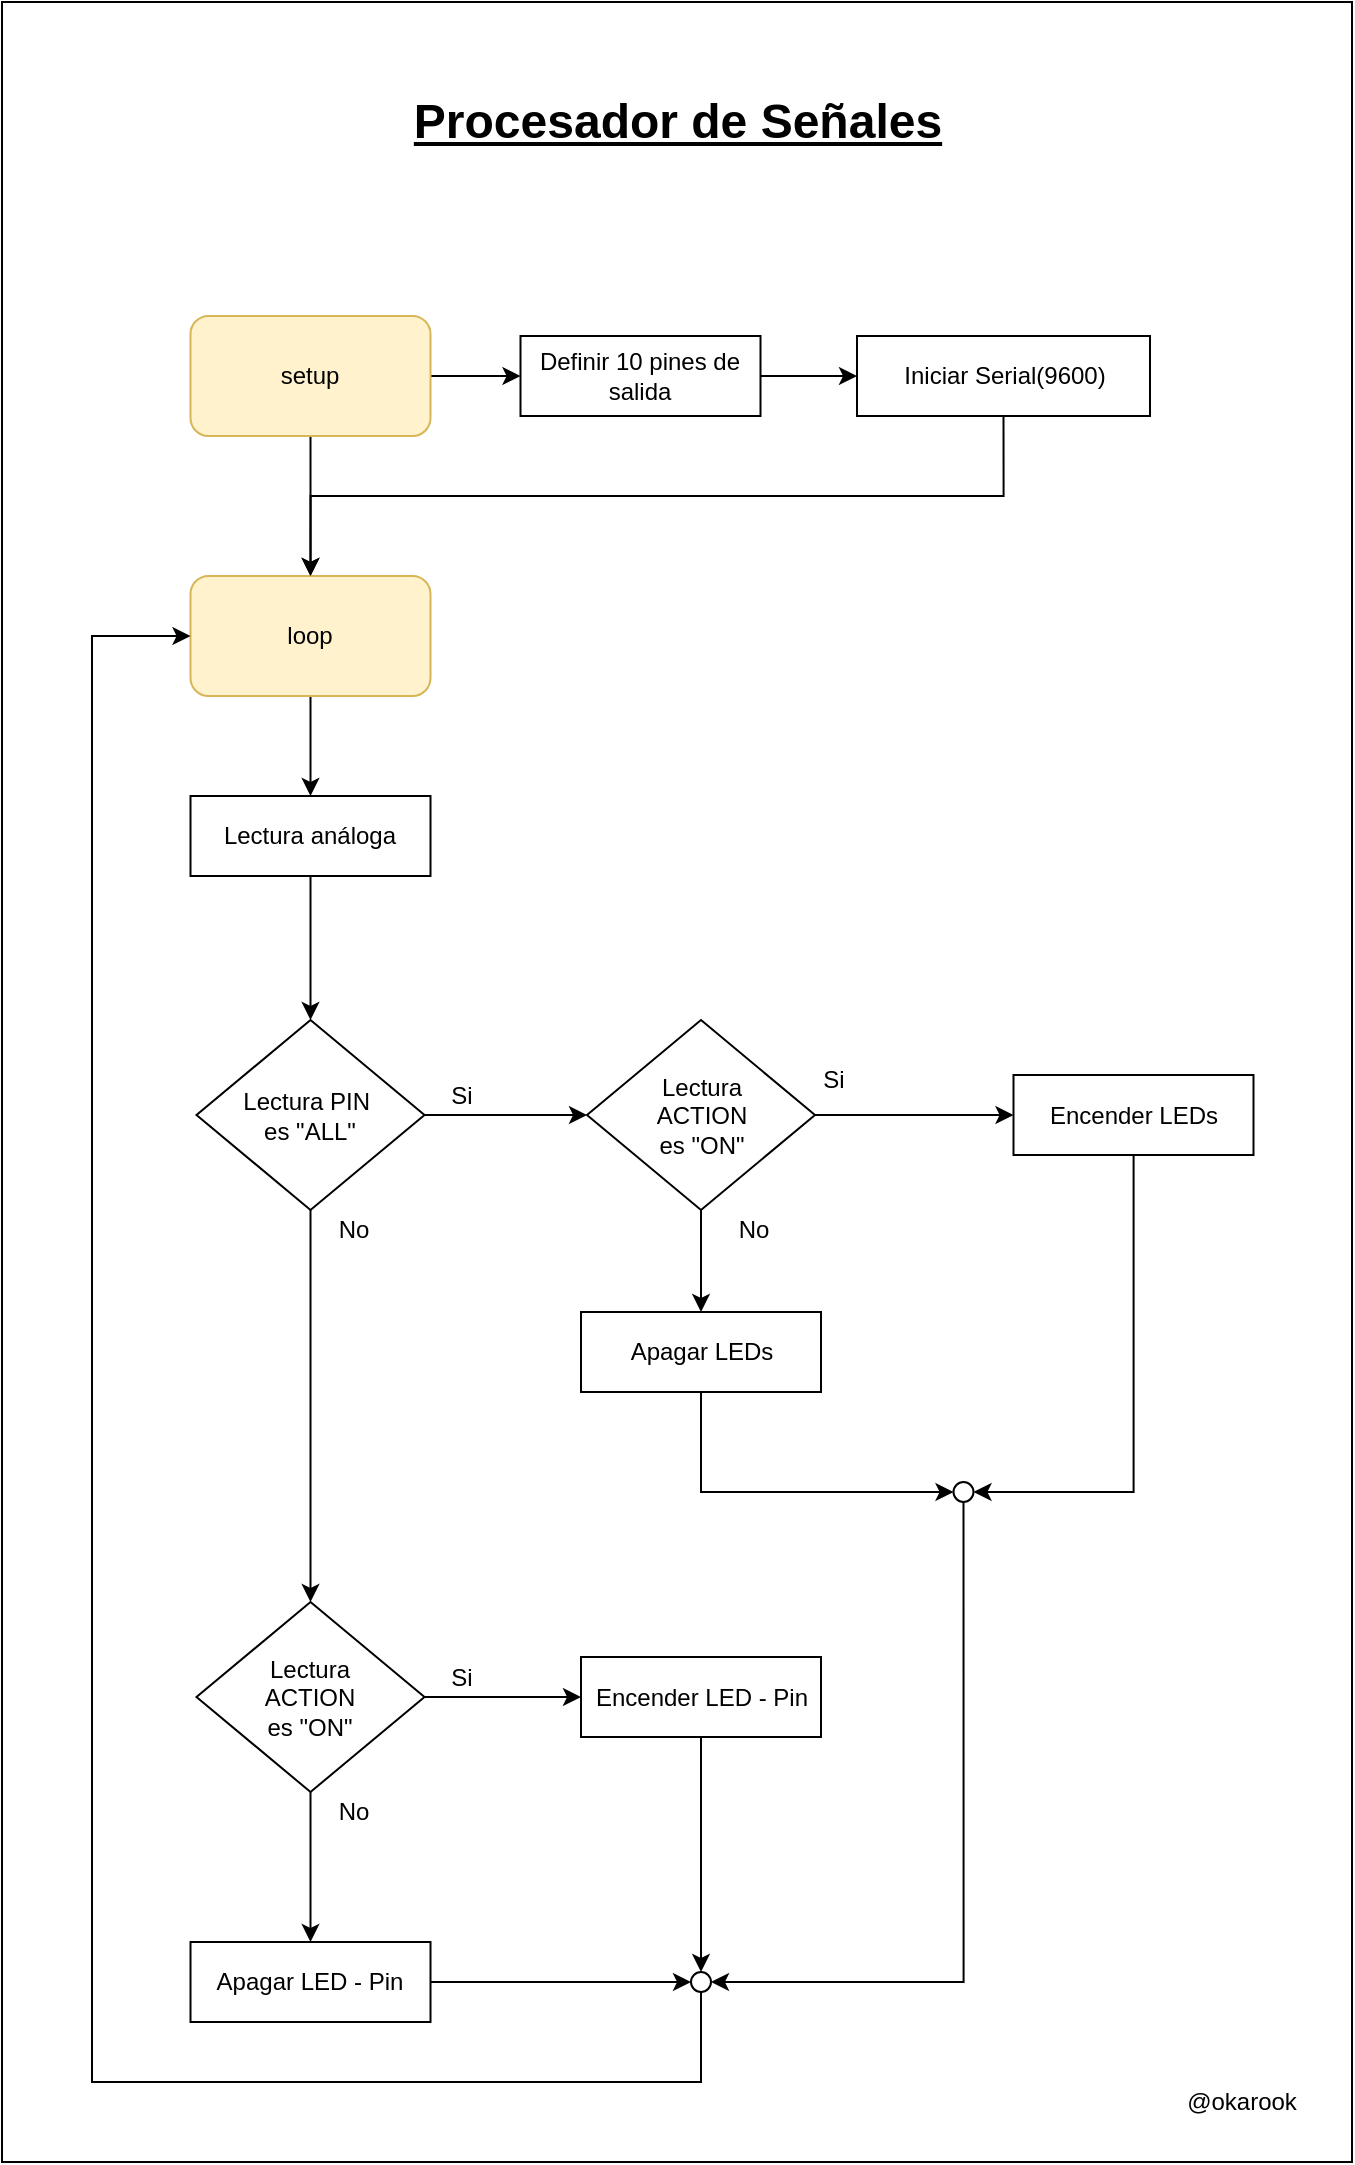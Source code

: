 <mxfile version="13.6.5">
    <diagram id="Qwb1rF_dMpi1wpGuuUVu" name="diagram">
        <mxGraphModel dx="545" dy="643" grid="1" gridSize="10" guides="1" tooltips="1" connect="1" arrows="1" fold="1" page="1" pageScale="1" pageWidth="850" pageHeight="1100" math="0" shadow="0">
            <root>
                <mxCell id="0"/>
                <mxCell id="1" parent="0"/>
                <mxCell id="3" value="" style="rounded=0;whiteSpace=wrap;html=1;" parent="1" vertex="1">
                    <mxGeometry x="55" y="40" width="675" height="1080" as="geometry"/>
                </mxCell>
                <mxCell id="G4ZIIX9ekKNboTHv59yJ-3" style="edgeStyle=orthogonalEdgeStyle;rounded=0;orthogonalLoop=1;jettySize=auto;html=1;" parent="1" source="G4ZIIX9ekKNboTHv59yJ-1" target="G4ZIIX9ekKNboTHv59yJ-4" edge="1">
                    <mxGeometry relative="1" as="geometry">
                        <mxPoint x="209.25" y="297" as="targetPoint"/>
                    </mxGeometry>
                </mxCell>
                <mxCell id="G4ZIIX9ekKNboTHv59yJ-8" style="edgeStyle=orthogonalEdgeStyle;rounded=0;orthogonalLoop=1;jettySize=auto;html=1;entryX=0.5;entryY=0;entryDx=0;entryDy=0;" parent="1" source="G4ZIIX9ekKNboTHv59yJ-1" target="G4ZIIX9ekKNboTHv59yJ-2" edge="1">
                    <mxGeometry relative="1" as="geometry"/>
                </mxCell>
                <mxCell id="G4ZIIX9ekKNboTHv59yJ-1" value="&lt;font color=&quot;#030303&quot;&gt;setup&lt;/font&gt;" style="rounded=1;whiteSpace=wrap;html=1;fillColor=#fff2cc;strokeColor=#d6b656;" parent="1" vertex="1">
                    <mxGeometry x="149.25" y="197" width="120" height="60" as="geometry"/>
                </mxCell>
                <mxCell id="313" style="edgeStyle=orthogonalEdgeStyle;rounded=0;orthogonalLoop=1;jettySize=auto;html=1;entryX=0.5;entryY=0;entryDx=0;entryDy=0;" parent="1" source="G4ZIIX9ekKNboTHv59yJ-2" target="305" edge="1">
                    <mxGeometry relative="1" as="geometry"/>
                </mxCell>
                <mxCell id="G4ZIIX9ekKNboTHv59yJ-2" value="&lt;span style=&quot;background-color: rgb(255 , 242 , 204)&quot;&gt;&lt;font color=&quot;#030303&quot;&gt;loop&lt;/font&gt;&lt;/span&gt;" style="rounded=1;whiteSpace=wrap;html=1;fillColor=#fff2cc;strokeColor=#d6b656;" parent="1" vertex="1">
                    <mxGeometry x="149.25" y="327" width="120" height="60" as="geometry"/>
                </mxCell>
                <mxCell id="G4ZIIX9ekKNboTHv59yJ-5" style="edgeStyle=orthogonalEdgeStyle;rounded=0;orthogonalLoop=1;jettySize=auto;html=1;entryX=0.5;entryY=0;entryDx=0;entryDy=0;exitX=0.5;exitY=1;exitDx=0;exitDy=0;" parent="1" source="7" target="G4ZIIX9ekKNboTHv59yJ-2" edge="1">
                    <mxGeometry relative="1" as="geometry">
                        <mxPoint x="720.75" y="247" as="sourcePoint"/>
                        <Array as="points">
                            <mxPoint x="555.75" y="287"/>
                            <mxPoint x="209.75" y="287"/>
                        </Array>
                    </mxGeometry>
                </mxCell>
                <mxCell id="8" value="" style="edgeStyle=orthogonalEdgeStyle;rounded=0;orthogonalLoop=1;jettySize=auto;html=1;" parent="1" source="G4ZIIX9ekKNboTHv59yJ-4" target="7" edge="1">
                    <mxGeometry relative="1" as="geometry"/>
                </mxCell>
                <mxCell id="G4ZIIX9ekKNboTHv59yJ-4" value="Definir 10 pines de salida" style="rounded=0;whiteSpace=wrap;html=1;" parent="1" vertex="1">
                    <mxGeometry x="314.25" y="207" width="120" height="40" as="geometry"/>
                </mxCell>
                <mxCell id="7" value="Iniciar Serial(9600)" style="rounded=0;whiteSpace=wrap;html=1;" parent="1" vertex="1">
                    <mxGeometry x="482.5" y="207" width="146.5" height="40" as="geometry"/>
                </mxCell>
                <mxCell id="G4ZIIX9ekKNboTHv59yJ-12" value="" style="edgeStyle=orthogonalEdgeStyle;rounded=0;orthogonalLoop=1;jettySize=auto;html=1;" parent="1" edge="1">
                    <mxGeometry relative="1" as="geometry">
                        <mxPoint x="298.5" y="440" as="sourcePoint"/>
                    </mxGeometry>
                </mxCell>
                <mxCell id="2" value="&lt;span style=&quot;font-size: 24px&quot;&gt;&lt;b&gt;&lt;u&gt;Procesador de Señales&lt;/u&gt;&lt;/b&gt;&lt;/span&gt;" style="text;html=1;strokeColor=none;fillColor=none;align=center;verticalAlign=middle;whiteSpace=wrap;rounded=0;" parent="1" vertex="1">
                    <mxGeometry x="238.75" y="70" width="307.5" height="60" as="geometry"/>
                </mxCell>
                <mxCell id="6" value="@okarook" style="text;html=1;strokeColor=none;fillColor=none;align=center;verticalAlign=middle;whiteSpace=wrap;rounded=0;" parent="1" vertex="1">
                    <mxGeometry x="650" y="1080" width="50" height="20" as="geometry"/>
                </mxCell>
                <mxCell id="97" style="edgeStyle=orthogonalEdgeStyle;rounded=0;orthogonalLoop=1;jettySize=auto;html=1;entryX=0;entryY=0.5;entryDx=0;entryDy=0;" parent="1" edge="1">
                    <mxGeometry relative="1" as="geometry">
                        <mxPoint x="554" y="797.5" as="sourcePoint"/>
                    </mxGeometry>
                </mxCell>
                <mxCell id="103" style="edgeStyle=orthogonalEdgeStyle;rounded=0;orthogonalLoop=1;jettySize=auto;html=1;entryX=0;entryY=0.5;entryDx=0;entryDy=0;" parent="1" edge="1">
                    <mxGeometry relative="1" as="geometry">
                        <mxPoint x="390" y="797.5" as="sourcePoint"/>
                    </mxGeometry>
                </mxCell>
                <mxCell id="315" style="edgeStyle=orthogonalEdgeStyle;rounded=0;orthogonalLoop=1;jettySize=auto;html=1;entryX=0.5;entryY=0;entryDx=0;entryDy=0;exitX=0.5;exitY=1;exitDx=0;exitDy=0;" parent="1" target="323" edge="1">
                    <mxGeometry relative="1" as="geometry">
                        <mxPoint x="209.25" y="639" as="targetPoint"/>
                        <mxPoint x="209.25" y="567" as="sourcePoint"/>
                    </mxGeometry>
                </mxCell>
                <mxCell id="262" style="edgeStyle=orthogonalEdgeStyle;rounded=0;orthogonalLoop=1;jettySize=auto;html=1;" parent="1" edge="1">
                    <mxGeometry relative="1" as="geometry">
                        <mxPoint x="231" y="869.5" as="sourcePoint"/>
                    </mxGeometry>
                </mxCell>
                <mxCell id="268" style="edgeStyle=orthogonalEdgeStyle;rounded=0;orthogonalLoop=1;jettySize=auto;html=1;entryX=0;entryY=0.5;entryDx=0;entryDy=0;" parent="1" edge="1">
                    <mxGeometry relative="1" as="geometry">
                        <mxPoint x="580" y="869.5" as="sourcePoint"/>
                    </mxGeometry>
                </mxCell>
                <mxCell id="275" style="edgeStyle=orthogonalEdgeStyle;rounded=0;orthogonalLoop=1;jettySize=auto;html=1;entryX=0;entryY=0.5;entryDx=0;entryDy=0;" parent="1" edge="1">
                    <mxGeometry relative="1" as="geometry">
                        <mxPoint x="289.5" y="1029.5" as="targetPoint"/>
                    </mxGeometry>
                </mxCell>
                <mxCell id="282" style="edgeStyle=orthogonalEdgeStyle;rounded=0;orthogonalLoop=1;jettySize=auto;html=1;entryX=0;entryY=0.5;entryDx=0;entryDy=0;" parent="1" edge="1">
                    <mxGeometry relative="1" as="geometry">
                        <mxPoint x="460" y="1029.5" as="targetPoint"/>
                    </mxGeometry>
                </mxCell>
                <mxCell id="322" style="edgeStyle=orthogonalEdgeStyle;rounded=0;orthogonalLoop=1;jettySize=auto;html=1;entryX=0;entryY=0.5;entryDx=0;entryDy=0;exitX=0.5;exitY=1;exitDx=0;exitDy=0;" parent="1" source="352" target="G4ZIIX9ekKNboTHv59yJ-2" edge="1">
                    <mxGeometry relative="1" as="geometry">
                        <Array as="points">
                            <mxPoint x="405" y="1080"/>
                            <mxPoint x="100" y="1080"/>
                            <mxPoint x="100" y="357"/>
                        </Array>
                        <mxPoint x="149.25" y="820" as="sourcePoint"/>
                    </mxGeometry>
                </mxCell>
                <mxCell id="356" style="edgeStyle=orthogonalEdgeStyle;rounded=0;orthogonalLoop=1;jettySize=auto;html=1;" edge="1" parent="1" source="305" target="323">
                    <mxGeometry relative="1" as="geometry"/>
                </mxCell>
                <mxCell id="305" value="Lectura análoga" style="whiteSpace=wrap;html=1;rounded=0;" parent="1" vertex="1">
                    <mxGeometry x="149.25" y="437" width="120" height="40" as="geometry"/>
                </mxCell>
                <mxCell id="351" style="edgeStyle=orthogonalEdgeStyle;rounded=0;orthogonalLoop=1;jettySize=auto;html=1;entryX=0;entryY=0.5;entryDx=0;entryDy=0;" edge="1" parent="1" source="307" target="316">
                    <mxGeometry relative="1" as="geometry">
                        <Array as="points">
                            <mxPoint x="404.75" y="785"/>
                        </Array>
                    </mxGeometry>
                </mxCell>
                <mxCell id="307" value="Apagar LEDs" style="whiteSpace=wrap;html=1;rounded=0;" parent="1" vertex="1">
                    <mxGeometry x="344.5" y="695" width="120" height="40" as="geometry"/>
                </mxCell>
                <mxCell id="355" style="edgeStyle=orthogonalEdgeStyle;rounded=0;orthogonalLoop=1;jettySize=auto;html=1;entryX=1;entryY=0.5;entryDx=0;entryDy=0;" edge="1" parent="1" source="316" target="352">
                    <mxGeometry relative="1" as="geometry">
                        <Array as="points">
                            <mxPoint x="535.75" y="1030"/>
                        </Array>
                    </mxGeometry>
                </mxCell>
                <mxCell id="316" value="" style="ellipse;whiteSpace=wrap;html=1;aspect=fixed;" parent="1" vertex="1">
                    <mxGeometry x="530.75" y="780" width="10" height="10" as="geometry"/>
                </mxCell>
                <mxCell id="327" value="" style="edgeStyle=orthogonalEdgeStyle;rounded=0;orthogonalLoop=1;jettySize=auto;html=1;entryX=0;entryY=0.5;entryDx=0;entryDy=0;" edge="1" parent="1" source="323" target="329">
                    <mxGeometry relative="1" as="geometry">
                        <mxPoint x="341.75" y="596.5" as="targetPoint"/>
                    </mxGeometry>
                </mxCell>
                <mxCell id="346" style="edgeStyle=orthogonalEdgeStyle;rounded=0;orthogonalLoop=1;jettySize=auto;html=1;entryX=0.5;entryY=0;entryDx=0;entryDy=0;" edge="1" parent="1" source="323" target="342">
                    <mxGeometry relative="1" as="geometry"/>
                </mxCell>
                <mxCell id="323" value="Lectura PIN&amp;nbsp;&lt;br&gt;es &quot;ALL&quot;" style="rhombus;whiteSpace=wrap;html=1;" vertex="1" parent="1">
                    <mxGeometry x="152.25" y="549" width="114" height="95" as="geometry"/>
                </mxCell>
                <mxCell id="324" value="Si" style="text;html=1;strokeColor=none;fillColor=none;align=center;verticalAlign=middle;whiteSpace=wrap;rounded=0;" vertex="1" parent="1">
                    <mxGeometry x="264.75" y="576.5" width="40" height="20" as="geometry"/>
                </mxCell>
                <mxCell id="325" value="No" style="text;html=1;strokeColor=none;fillColor=none;align=center;verticalAlign=middle;whiteSpace=wrap;rounded=0;" vertex="1" parent="1">
                    <mxGeometry x="210.75" y="644" width="40" height="20" as="geometry"/>
                </mxCell>
                <mxCell id="336" style="edgeStyle=orthogonalEdgeStyle;rounded=0;orthogonalLoop=1;jettySize=auto;html=1;entryX=0;entryY=0.5;entryDx=0;entryDy=0;" edge="1" parent="1" source="329" target="335">
                    <mxGeometry relative="1" as="geometry"/>
                </mxCell>
                <mxCell id="337" style="edgeStyle=orthogonalEdgeStyle;rounded=0;orthogonalLoop=1;jettySize=auto;html=1;entryX=0.5;entryY=0;entryDx=0;entryDy=0;" edge="1" parent="1" source="329" target="307">
                    <mxGeometry relative="1" as="geometry"/>
                </mxCell>
                <mxCell id="329" value="Lectura&lt;br&gt;ACTION&lt;br&gt;es &quot;ON&quot;" style="rhombus;whiteSpace=wrap;html=1;" vertex="1" parent="1">
                    <mxGeometry x="347.5" y="549" width="114" height="95" as="geometry"/>
                </mxCell>
                <mxCell id="331" value="Si" style="text;html=1;strokeColor=none;fillColor=none;align=center;verticalAlign=middle;whiteSpace=wrap;rounded=0;" vertex="1" parent="1">
                    <mxGeometry x="450.75" y="569" width="40" height="20" as="geometry"/>
                </mxCell>
                <mxCell id="333" value="No" style="text;html=1;strokeColor=none;fillColor=none;align=center;verticalAlign=middle;whiteSpace=wrap;rounded=0;" vertex="1" parent="1">
                    <mxGeometry x="410.75" y="644" width="40" height="20" as="geometry"/>
                </mxCell>
                <mxCell id="339" style="edgeStyle=orthogonalEdgeStyle;rounded=0;orthogonalLoop=1;jettySize=auto;html=1;entryX=1;entryY=0.5;entryDx=0;entryDy=0;" edge="1" parent="1" source="335" target="316">
                    <mxGeometry relative="1" as="geometry">
                        <Array as="points">
                            <mxPoint x="620.75" y="785"/>
                        </Array>
                    </mxGeometry>
                </mxCell>
                <mxCell id="335" value="Encender LEDs" style="whiteSpace=wrap;html=1;rounded=0;" vertex="1" parent="1">
                    <mxGeometry x="560.75" y="576.5" width="120" height="40" as="geometry"/>
                </mxCell>
                <mxCell id="353" style="edgeStyle=orthogonalEdgeStyle;rounded=0;orthogonalLoop=1;jettySize=auto;html=1;entryX=0;entryY=0.5;entryDx=0;entryDy=0;" edge="1" parent="1" source="341" target="352">
                    <mxGeometry relative="1" as="geometry"/>
                </mxCell>
                <mxCell id="341" value="Apagar LED - Pin" style="whiteSpace=wrap;html=1;rounded=0;" vertex="1" parent="1">
                    <mxGeometry x="149.25" y="1010" width="120" height="40" as="geometry"/>
                </mxCell>
                <mxCell id="347" style="edgeStyle=orthogonalEdgeStyle;rounded=0;orthogonalLoop=1;jettySize=auto;html=1;entryX=0.5;entryY=0;entryDx=0;entryDy=0;" edge="1" parent="1" source="342" target="341">
                    <mxGeometry relative="1" as="geometry"/>
                </mxCell>
                <mxCell id="348" style="edgeStyle=orthogonalEdgeStyle;rounded=0;orthogonalLoop=1;jettySize=auto;html=1;entryX=0;entryY=0.5;entryDx=0;entryDy=0;" edge="1" parent="1" source="342" target="345">
                    <mxGeometry relative="1" as="geometry"/>
                </mxCell>
                <mxCell id="342" value="Lectura&lt;br&gt;ACTION&lt;br&gt;es &quot;ON&quot;" style="rhombus;whiteSpace=wrap;html=1;" vertex="1" parent="1">
                    <mxGeometry x="152.25" y="840" width="114" height="95" as="geometry"/>
                </mxCell>
                <mxCell id="343" value="Si" style="text;html=1;strokeColor=none;fillColor=none;align=center;verticalAlign=middle;whiteSpace=wrap;rounded=0;" vertex="1" parent="1">
                    <mxGeometry x="264.75" y="867.5" width="40" height="20" as="geometry"/>
                </mxCell>
                <mxCell id="344" value="No" style="text;html=1;strokeColor=none;fillColor=none;align=center;verticalAlign=middle;whiteSpace=wrap;rounded=0;" vertex="1" parent="1">
                    <mxGeometry x="210.75" y="935" width="40" height="20" as="geometry"/>
                </mxCell>
                <mxCell id="354" style="edgeStyle=orthogonalEdgeStyle;rounded=0;orthogonalLoop=1;jettySize=auto;html=1;entryX=0.5;entryY=0;entryDx=0;entryDy=0;" edge="1" parent="1" source="345" target="352">
                    <mxGeometry relative="1" as="geometry"/>
                </mxCell>
                <mxCell id="345" value="Encender LED - Pin" style="whiteSpace=wrap;html=1;rounded=0;" vertex="1" parent="1">
                    <mxGeometry x="344.5" y="867.5" width="120" height="40" as="geometry"/>
                </mxCell>
                <mxCell id="352" value="" style="ellipse;whiteSpace=wrap;html=1;aspect=fixed;" vertex="1" parent="1">
                    <mxGeometry x="399.5" y="1025" width="10" height="10" as="geometry"/>
                </mxCell>
            </root>
        </mxGraphModel>
    </diagram>
</mxfile>
